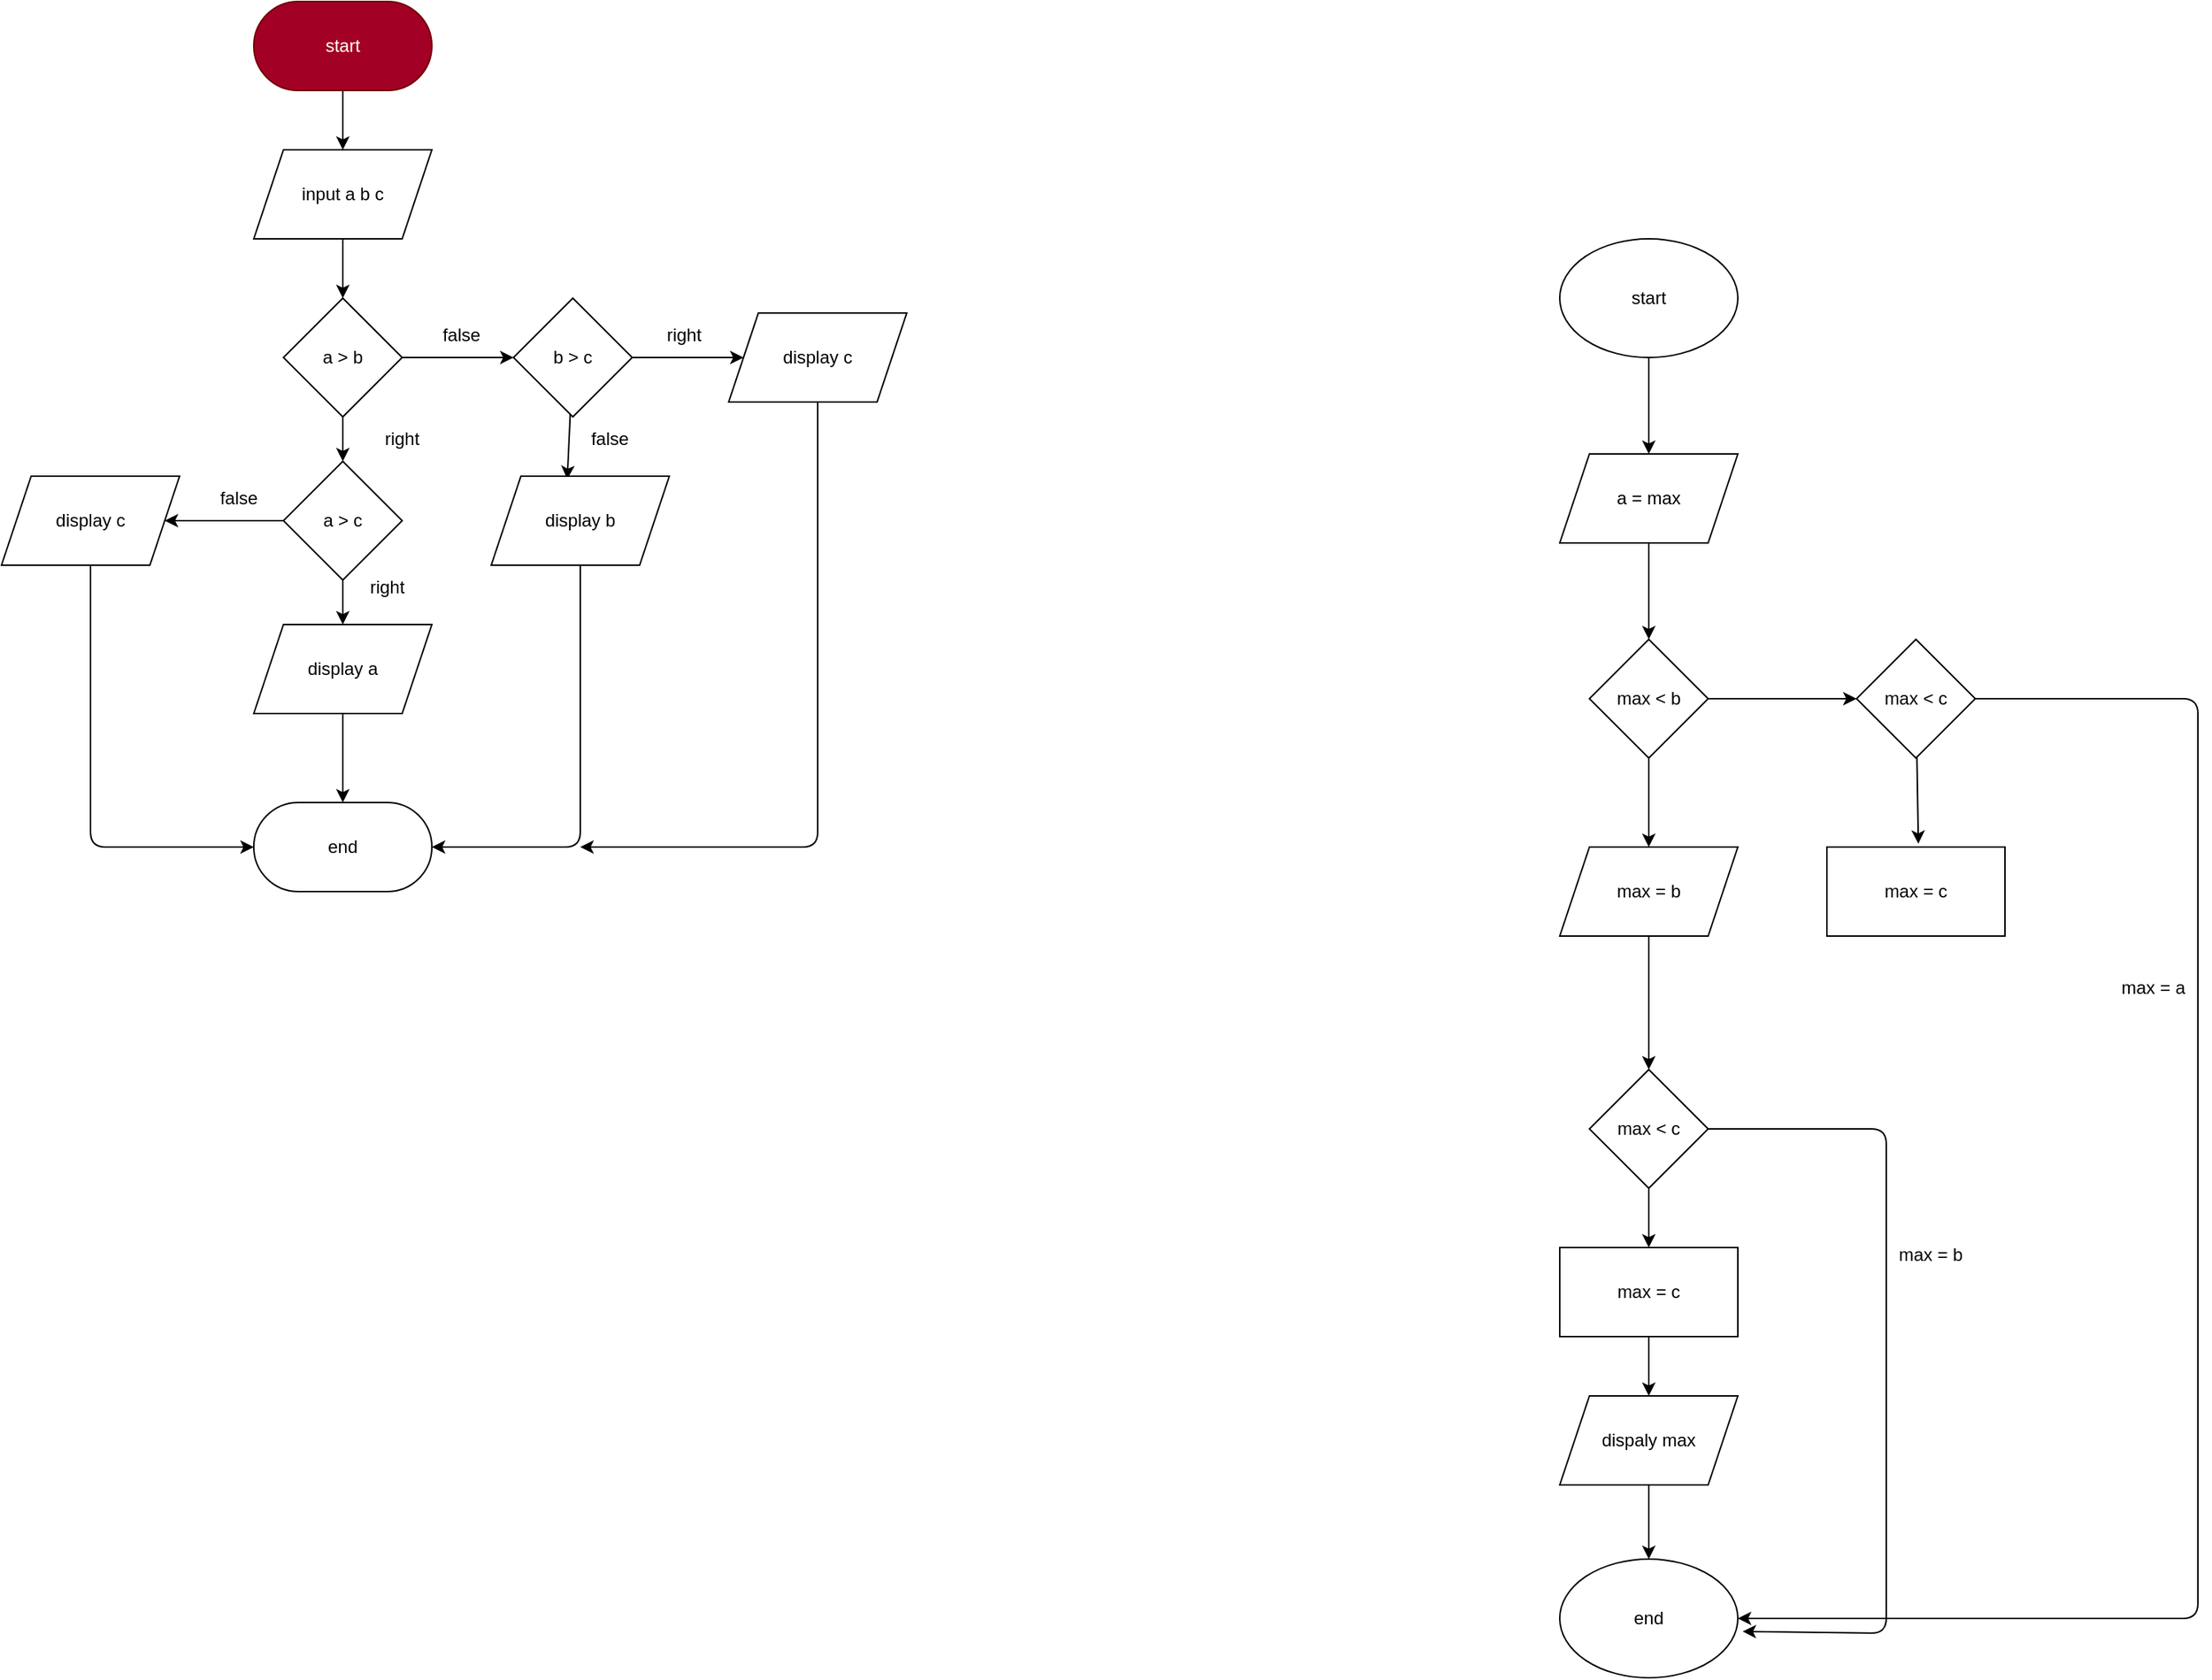 <mxfile>
    <diagram id="2fKQ19A8gkyrGMrIPBTR" name="Page-1">
        <mxGraphModel dx="676" dy="536" grid="1" gridSize="10" guides="1" tooltips="1" connect="1" arrows="1" fold="1" page="1" pageScale="1" pageWidth="3300" pageHeight="4681" math="0" shadow="0">
            <root>
                <mxCell id="0"/>
                <mxCell id="1" parent="0"/>
                <mxCell id="12" style="edgeStyle=none;html=1;entryX=0.5;entryY=0;entryDx=0;entryDy=0;" edge="1" parent="1" source="3" target="4">
                    <mxGeometry relative="1" as="geometry"/>
                </mxCell>
                <mxCell id="3" value="start" style="rounded=1;whiteSpace=wrap;html=1;arcSize=50;fillColor=#a20025;fontColor=#ffffff;strokeColor=#6F0000;" vertex="1" parent="1">
                    <mxGeometry x="250" y="30" width="120" height="60" as="geometry"/>
                </mxCell>
                <mxCell id="13" style="edgeStyle=none;html=1;entryX=0.5;entryY=0;entryDx=0;entryDy=0;" edge="1" parent="1" source="4" target="5">
                    <mxGeometry relative="1" as="geometry"/>
                </mxCell>
                <mxCell id="4" value="input a b c" style="shape=parallelogram;perimeter=parallelogramPerimeter;whiteSpace=wrap;html=1;fixedSize=1;" vertex="1" parent="1">
                    <mxGeometry x="250" y="130" width="120" height="60" as="geometry"/>
                </mxCell>
                <mxCell id="14" style="edgeStyle=none;html=1;entryX=0.5;entryY=0;entryDx=0;entryDy=0;" edge="1" parent="1" source="5" target="6">
                    <mxGeometry relative="1" as="geometry"/>
                </mxCell>
                <mxCell id="21" style="edgeStyle=none;html=1;entryX=0;entryY=0.5;entryDx=0;entryDy=0;" edge="1" parent="1" source="5" target="8">
                    <mxGeometry relative="1" as="geometry"/>
                </mxCell>
                <mxCell id="5" value="a &amp;gt; b" style="rhombus;whiteSpace=wrap;html=1;" vertex="1" parent="1">
                    <mxGeometry x="270" y="230" width="80" height="80" as="geometry"/>
                </mxCell>
                <mxCell id="15" style="edgeStyle=none;html=1;entryX=0.5;entryY=0;entryDx=0;entryDy=0;" edge="1" parent="1" source="6" target="7">
                    <mxGeometry relative="1" as="geometry"/>
                </mxCell>
                <mxCell id="34" style="edgeStyle=none;html=1;entryX=1;entryY=0.5;entryDx=0;entryDy=0;" edge="1" parent="1" source="6" target="10">
                    <mxGeometry relative="1" as="geometry"/>
                </mxCell>
                <mxCell id="6" value="a &amp;gt; c" style="rhombus;whiteSpace=wrap;html=1;" vertex="1" parent="1">
                    <mxGeometry x="270" y="340" width="80" height="80" as="geometry"/>
                </mxCell>
                <mxCell id="24" style="edgeStyle=none;html=1;entryX=0.5;entryY=0;entryDx=0;entryDy=0;" edge="1" parent="1" source="7" target="23">
                    <mxGeometry relative="1" as="geometry"/>
                </mxCell>
                <mxCell id="7" value="display a" style="shape=parallelogram;perimeter=parallelogramPerimeter;whiteSpace=wrap;html=1;fixedSize=1;" vertex="1" parent="1">
                    <mxGeometry x="250" y="450" width="120" height="60" as="geometry"/>
                </mxCell>
                <mxCell id="20" style="edgeStyle=none;html=1;entryX=0.427;entryY=0.033;entryDx=0;entryDy=0;entryPerimeter=0;" edge="1" parent="1" source="8" target="9">
                    <mxGeometry relative="1" as="geometry"/>
                </mxCell>
                <mxCell id="22" style="edgeStyle=none;html=1;entryX=0;entryY=0.5;entryDx=0;entryDy=0;" edge="1" parent="1" source="8" target="11">
                    <mxGeometry relative="1" as="geometry"/>
                </mxCell>
                <mxCell id="8" value="b &amp;gt; c" style="rhombus;whiteSpace=wrap;html=1;" vertex="1" parent="1">
                    <mxGeometry x="425" y="230" width="80" height="80" as="geometry"/>
                </mxCell>
                <mxCell id="35" style="edgeStyle=none;html=1;entryX=1;entryY=0.5;entryDx=0;entryDy=0;" edge="1" parent="1" source="9" target="23">
                    <mxGeometry relative="1" as="geometry">
                        <Array as="points">
                            <mxPoint x="470" y="600"/>
                        </Array>
                    </mxGeometry>
                </mxCell>
                <mxCell id="9" value="display b" style="shape=parallelogram;perimeter=parallelogramPerimeter;whiteSpace=wrap;html=1;fixedSize=1;" vertex="1" parent="1">
                    <mxGeometry x="410" y="350" width="120" height="60" as="geometry"/>
                </mxCell>
                <mxCell id="33" style="edgeStyle=none;html=1;exitX=0.5;exitY=1;exitDx=0;exitDy=0;entryX=0;entryY=0.5;entryDx=0;entryDy=0;" edge="1" parent="1" source="10" target="23">
                    <mxGeometry relative="1" as="geometry">
                        <Array as="points">
                            <mxPoint x="140" y="600"/>
                        </Array>
                    </mxGeometry>
                </mxCell>
                <mxCell id="10" value="display c" style="shape=parallelogram;perimeter=parallelogramPerimeter;whiteSpace=wrap;html=1;fixedSize=1;" vertex="1" parent="1">
                    <mxGeometry x="80" y="350" width="120" height="60" as="geometry"/>
                </mxCell>
                <mxCell id="36" style="edgeStyle=none;html=1;" edge="1" parent="1" source="11">
                    <mxGeometry relative="1" as="geometry">
                        <mxPoint x="470" y="600" as="targetPoint"/>
                        <Array as="points">
                            <mxPoint x="630" y="600"/>
                        </Array>
                    </mxGeometry>
                </mxCell>
                <mxCell id="11" value="display c" style="shape=parallelogram;perimeter=parallelogramPerimeter;whiteSpace=wrap;html=1;fixedSize=1;" vertex="1" parent="1">
                    <mxGeometry x="570" y="240" width="120" height="60" as="geometry"/>
                </mxCell>
                <mxCell id="23" value="end" style="rounded=1;whiteSpace=wrap;html=1;arcSize=50;" vertex="1" parent="1">
                    <mxGeometry x="250" y="570" width="120" height="60" as="geometry"/>
                </mxCell>
                <mxCell id="25" value="false" style="text;html=1;strokeColor=none;fillColor=none;align=center;verticalAlign=middle;whiteSpace=wrap;rounded=0;" vertex="1" parent="1">
                    <mxGeometry x="210" y="350" width="60" height="30" as="geometry"/>
                </mxCell>
                <mxCell id="26" value="false" style="text;html=1;strokeColor=none;fillColor=none;align=center;verticalAlign=middle;whiteSpace=wrap;rounded=0;" vertex="1" parent="1">
                    <mxGeometry x="460" y="310" width="60" height="30" as="geometry"/>
                </mxCell>
                <mxCell id="27" value="right" style="text;html=1;strokeColor=none;fillColor=none;align=center;verticalAlign=middle;whiteSpace=wrap;rounded=0;" vertex="1" parent="1">
                    <mxGeometry x="310" y="410" width="60" height="30" as="geometry"/>
                </mxCell>
                <mxCell id="28" value="right" style="text;html=1;strokeColor=none;fillColor=none;align=center;verticalAlign=middle;whiteSpace=wrap;rounded=0;" vertex="1" parent="1">
                    <mxGeometry x="510" y="240" width="60" height="30" as="geometry"/>
                </mxCell>
                <mxCell id="29" value="right" style="text;html=1;strokeColor=none;fillColor=none;align=center;verticalAlign=middle;whiteSpace=wrap;rounded=0;" vertex="1" parent="1">
                    <mxGeometry x="320" y="310" width="60" height="30" as="geometry"/>
                </mxCell>
                <mxCell id="30" value="false" style="text;html=1;strokeColor=none;fillColor=none;align=center;verticalAlign=middle;whiteSpace=wrap;rounded=0;" vertex="1" parent="1">
                    <mxGeometry x="360" y="240" width="60" height="30" as="geometry"/>
                </mxCell>
                <mxCell id="149" style="edgeStyle=none;html=1;entryX=0.5;entryY=0;entryDx=0;entryDy=0;" edge="1" parent="1" source="147" target="148">
                    <mxGeometry relative="1" as="geometry"/>
                </mxCell>
                <mxCell id="147" value="start" style="ellipse;whiteSpace=wrap;html=1;" vertex="1" parent="1">
                    <mxGeometry x="1130" y="190" width="120" height="80" as="geometry"/>
                </mxCell>
                <mxCell id="150" style="edgeStyle=none;html=1;" edge="1" parent="1" source="148">
                    <mxGeometry relative="1" as="geometry">
                        <mxPoint x="1190" y="460" as="targetPoint"/>
                    </mxGeometry>
                </mxCell>
                <mxCell id="148" value="a = max" style="shape=parallelogram;perimeter=parallelogramPerimeter;whiteSpace=wrap;html=1;fixedSize=1;" vertex="1" parent="1">
                    <mxGeometry x="1130" y="335" width="120" height="60" as="geometry"/>
                </mxCell>
                <mxCell id="153" style="edgeStyle=none;html=1;entryX=0.5;entryY=0;entryDx=0;entryDy=0;" edge="1" parent="1" source="151" target="152">
                    <mxGeometry relative="1" as="geometry"/>
                </mxCell>
                <mxCell id="154" style="edgeStyle=none;html=1;" edge="1" parent="1" source="151">
                    <mxGeometry relative="1" as="geometry">
                        <mxPoint x="1330.0" y="500" as="targetPoint"/>
                    </mxGeometry>
                </mxCell>
                <mxCell id="151" value="max &amp;lt; b" style="rhombus;whiteSpace=wrap;html=1;" vertex="1" parent="1">
                    <mxGeometry x="1150" y="460" width="80" height="80" as="geometry"/>
                </mxCell>
                <mxCell id="161" style="edgeStyle=none;html=1;entryX=0.5;entryY=0;entryDx=0;entryDy=0;" edge="1" parent="1" source="152">
                    <mxGeometry relative="1" as="geometry">
                        <mxPoint x="1190" y="750" as="targetPoint"/>
                    </mxGeometry>
                </mxCell>
                <mxCell id="152" value="max = b" style="shape=parallelogram;perimeter=parallelogramPerimeter;whiteSpace=wrap;html=1;fixedSize=1;" vertex="1" parent="1">
                    <mxGeometry x="1130" y="600" width="120" height="60" as="geometry"/>
                </mxCell>
                <mxCell id="157" style="edgeStyle=none;html=1;entryX=0.597;entryY=-0.037;entryDx=0;entryDy=0;entryPerimeter=0;" edge="1" parent="1" source="155">
                    <mxGeometry relative="1" as="geometry">
                        <mxPoint x="1371.64" y="597.78" as="targetPoint"/>
                    </mxGeometry>
                </mxCell>
                <mxCell id="179" style="edgeStyle=none;html=1;entryX=1;entryY=0.5;entryDx=0;entryDy=0;" edge="1" parent="1" source="155" target="170">
                    <mxGeometry relative="1" as="geometry">
                        <Array as="points">
                            <mxPoint x="1560" y="500"/>
                            <mxPoint x="1560" y="1120"/>
                        </Array>
                    </mxGeometry>
                </mxCell>
                <mxCell id="155" value="max &amp;lt; c" style="rhombus;whiteSpace=wrap;html=1;" vertex="1" parent="1">
                    <mxGeometry x="1330" y="460" width="80" height="80" as="geometry"/>
                </mxCell>
                <mxCell id="166" style="edgeStyle=none;html=1;entryX=0.5;entryY=0;entryDx=0;entryDy=0;" edge="1" parent="1" source="164" target="165">
                    <mxGeometry relative="1" as="geometry"/>
                </mxCell>
                <mxCell id="172" style="edgeStyle=none;html=1;entryX=1.027;entryY=0.61;entryDx=0;entryDy=0;entryPerimeter=0;" edge="1" parent="1" source="164" target="170">
                    <mxGeometry relative="1" as="geometry">
                        <Array as="points">
                            <mxPoint x="1350" y="790"/>
                            <mxPoint x="1350" y="1130"/>
                        </Array>
                    </mxGeometry>
                </mxCell>
                <mxCell id="164" value="max &amp;lt; c" style="rhombus;whiteSpace=wrap;html=1;" vertex="1" parent="1">
                    <mxGeometry x="1150" y="750" width="80" height="80" as="geometry"/>
                </mxCell>
                <mxCell id="169" style="edgeStyle=none;html=1;entryX=0.5;entryY=0;entryDx=0;entryDy=0;" edge="1" parent="1" source="165" target="168">
                    <mxGeometry relative="1" as="geometry"/>
                </mxCell>
                <mxCell id="165" value="max = c" style="rounded=0;whiteSpace=wrap;html=1;" vertex="1" parent="1">
                    <mxGeometry x="1130" y="870" width="120" height="60" as="geometry"/>
                </mxCell>
                <mxCell id="171" style="edgeStyle=none;html=1;entryX=0.5;entryY=0;entryDx=0;entryDy=0;" edge="1" parent="1" source="168" target="170">
                    <mxGeometry relative="1" as="geometry"/>
                </mxCell>
                <mxCell id="168" value="dispaly max" style="shape=parallelogram;perimeter=parallelogramPerimeter;whiteSpace=wrap;html=1;fixedSize=1;" vertex="1" parent="1">
                    <mxGeometry x="1130" y="970" width="120" height="60" as="geometry"/>
                </mxCell>
                <mxCell id="170" value="end" style="ellipse;whiteSpace=wrap;html=1;" vertex="1" parent="1">
                    <mxGeometry x="1130" y="1080" width="120" height="80" as="geometry"/>
                </mxCell>
                <mxCell id="173" value="max = b" style="text;html=1;strokeColor=none;fillColor=none;align=center;verticalAlign=middle;whiteSpace=wrap;rounded=0;" vertex="1" parent="1">
                    <mxGeometry x="1350" y="860" width="60" height="30" as="geometry"/>
                </mxCell>
                <mxCell id="174" value="max = c" style="rounded=0;whiteSpace=wrap;html=1;" vertex="1" parent="1">
                    <mxGeometry x="1310" y="600" width="120" height="60" as="geometry"/>
                </mxCell>
                <mxCell id="180" value="max = a" style="text;html=1;strokeColor=none;fillColor=none;align=center;verticalAlign=middle;whiteSpace=wrap;rounded=0;" vertex="1" parent="1">
                    <mxGeometry x="1500" y="680" width="60" height="30" as="geometry"/>
                </mxCell>
            </root>
        </mxGraphModel>
    </diagram>
</mxfile>